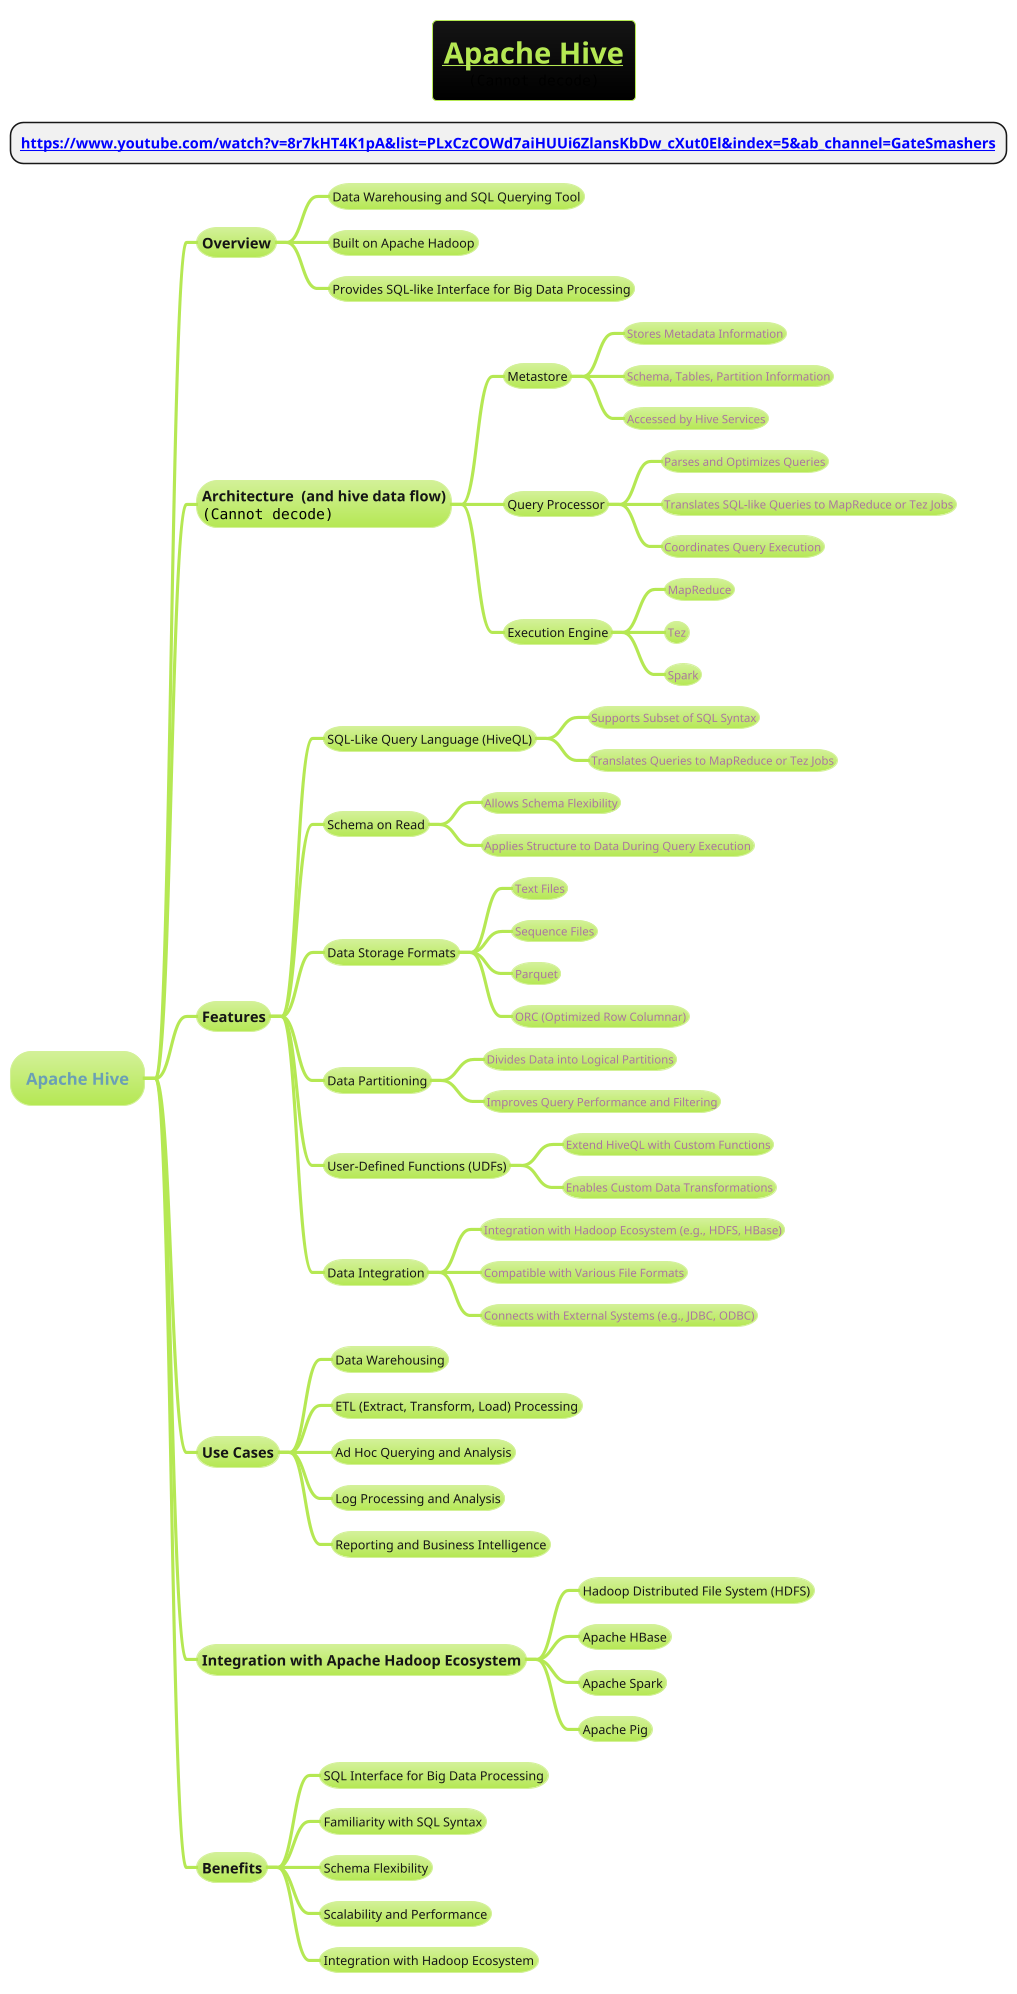 @startmindmap
title =__Apache Hive__\n<img:images/img_6.png{scale=.7}>
* **[[https://www.youtube.com/watch?v=8r7kHT4K1pA&list=PLxCzCOWd7aiHUUi6ZlansKbDw_cXut0El&index=5&ab_channel=GateSmashers]]**
!theme hacker

* Apache Hive
** Overview
*** Data Warehousing and SQL Querying Tool
*** Built on Apache Hadoop
*** Provides SQL-like Interface for Big Data Processing

** Architecture  (and hive data flow)\n<img:images/img_7.png{scale=.7}>
*** Metastore
**** Stores Metadata Information
**** Schema, Tables, Partition Information
**** Accessed by Hive Services
*** Query Processor
**** Parses and Optimizes Queries
**** Translates SQL-like Queries to MapReduce or Tez Jobs
**** Coordinates Query Execution
*** Execution Engine
**** MapReduce
**** Tez
**** Spark

** Features
*** SQL-Like Query Language (HiveQL)
**** Supports Subset of SQL Syntax
**** Translates Queries to MapReduce or Tez Jobs
*** Schema on Read
**** Allows Schema Flexibility
**** Applies Structure to Data During Query Execution
*** Data Storage Formats
**** Text Files
**** Sequence Files
**** Parquet
**** ORC (Optimized Row Columnar)
*** Data Partitioning
**** Divides Data into Logical Partitions
**** Improves Query Performance and Filtering
*** User-Defined Functions (UDFs)
**** Extend HiveQL with Custom Functions
**** Enables Custom Data Transformations
*** Data Integration
**** Integration with Hadoop Ecosystem (e.g., HDFS, HBase)
**** Compatible with Various File Formats
**** Connects with External Systems (e.g., JDBC, ODBC)

** Use Cases
*** Data Warehousing
*** ETL (Extract, Transform, Load) Processing
*** Ad Hoc Querying and Analysis
*** Log Processing and Analysis
*** Reporting and Business Intelligence

** Integration with Apache Hadoop Ecosystem
*** Hadoop Distributed File System (HDFS)
*** Apache HBase
*** Apache Spark
*** Apache Pig

** Benefits
*** SQL Interface for Big Data Processing
*** Familiarity with SQL Syntax
*** Schema Flexibility
*** Scalability and Performance
*** Integration with Hadoop Ecosystem

@endmindmap
